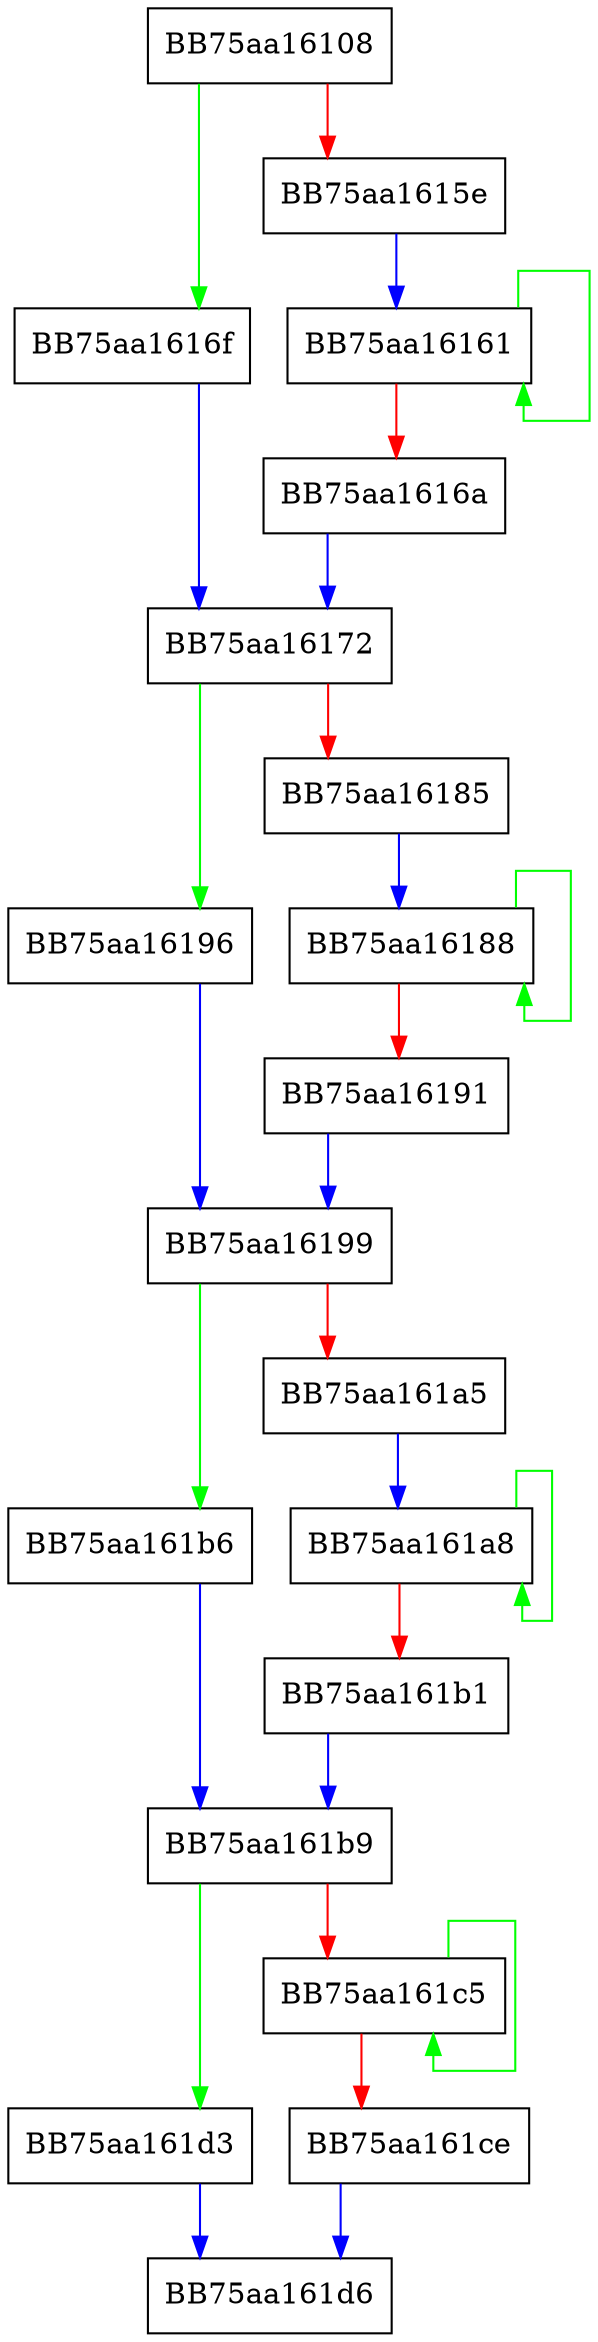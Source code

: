 digraph WPP_SF_issLissLPP {
  node [shape="box"];
  graph [splines=ortho];
  BB75aa16108 -> BB75aa1616f [color="green"];
  BB75aa16108 -> BB75aa1615e [color="red"];
  BB75aa1615e -> BB75aa16161 [color="blue"];
  BB75aa16161 -> BB75aa16161 [color="green"];
  BB75aa16161 -> BB75aa1616a [color="red"];
  BB75aa1616a -> BB75aa16172 [color="blue"];
  BB75aa1616f -> BB75aa16172 [color="blue"];
  BB75aa16172 -> BB75aa16196 [color="green"];
  BB75aa16172 -> BB75aa16185 [color="red"];
  BB75aa16185 -> BB75aa16188 [color="blue"];
  BB75aa16188 -> BB75aa16188 [color="green"];
  BB75aa16188 -> BB75aa16191 [color="red"];
  BB75aa16191 -> BB75aa16199 [color="blue"];
  BB75aa16196 -> BB75aa16199 [color="blue"];
  BB75aa16199 -> BB75aa161b6 [color="green"];
  BB75aa16199 -> BB75aa161a5 [color="red"];
  BB75aa161a5 -> BB75aa161a8 [color="blue"];
  BB75aa161a8 -> BB75aa161a8 [color="green"];
  BB75aa161a8 -> BB75aa161b1 [color="red"];
  BB75aa161b1 -> BB75aa161b9 [color="blue"];
  BB75aa161b6 -> BB75aa161b9 [color="blue"];
  BB75aa161b9 -> BB75aa161d3 [color="green"];
  BB75aa161b9 -> BB75aa161c5 [color="red"];
  BB75aa161c5 -> BB75aa161c5 [color="green"];
  BB75aa161c5 -> BB75aa161ce [color="red"];
  BB75aa161ce -> BB75aa161d6 [color="blue"];
  BB75aa161d3 -> BB75aa161d6 [color="blue"];
}